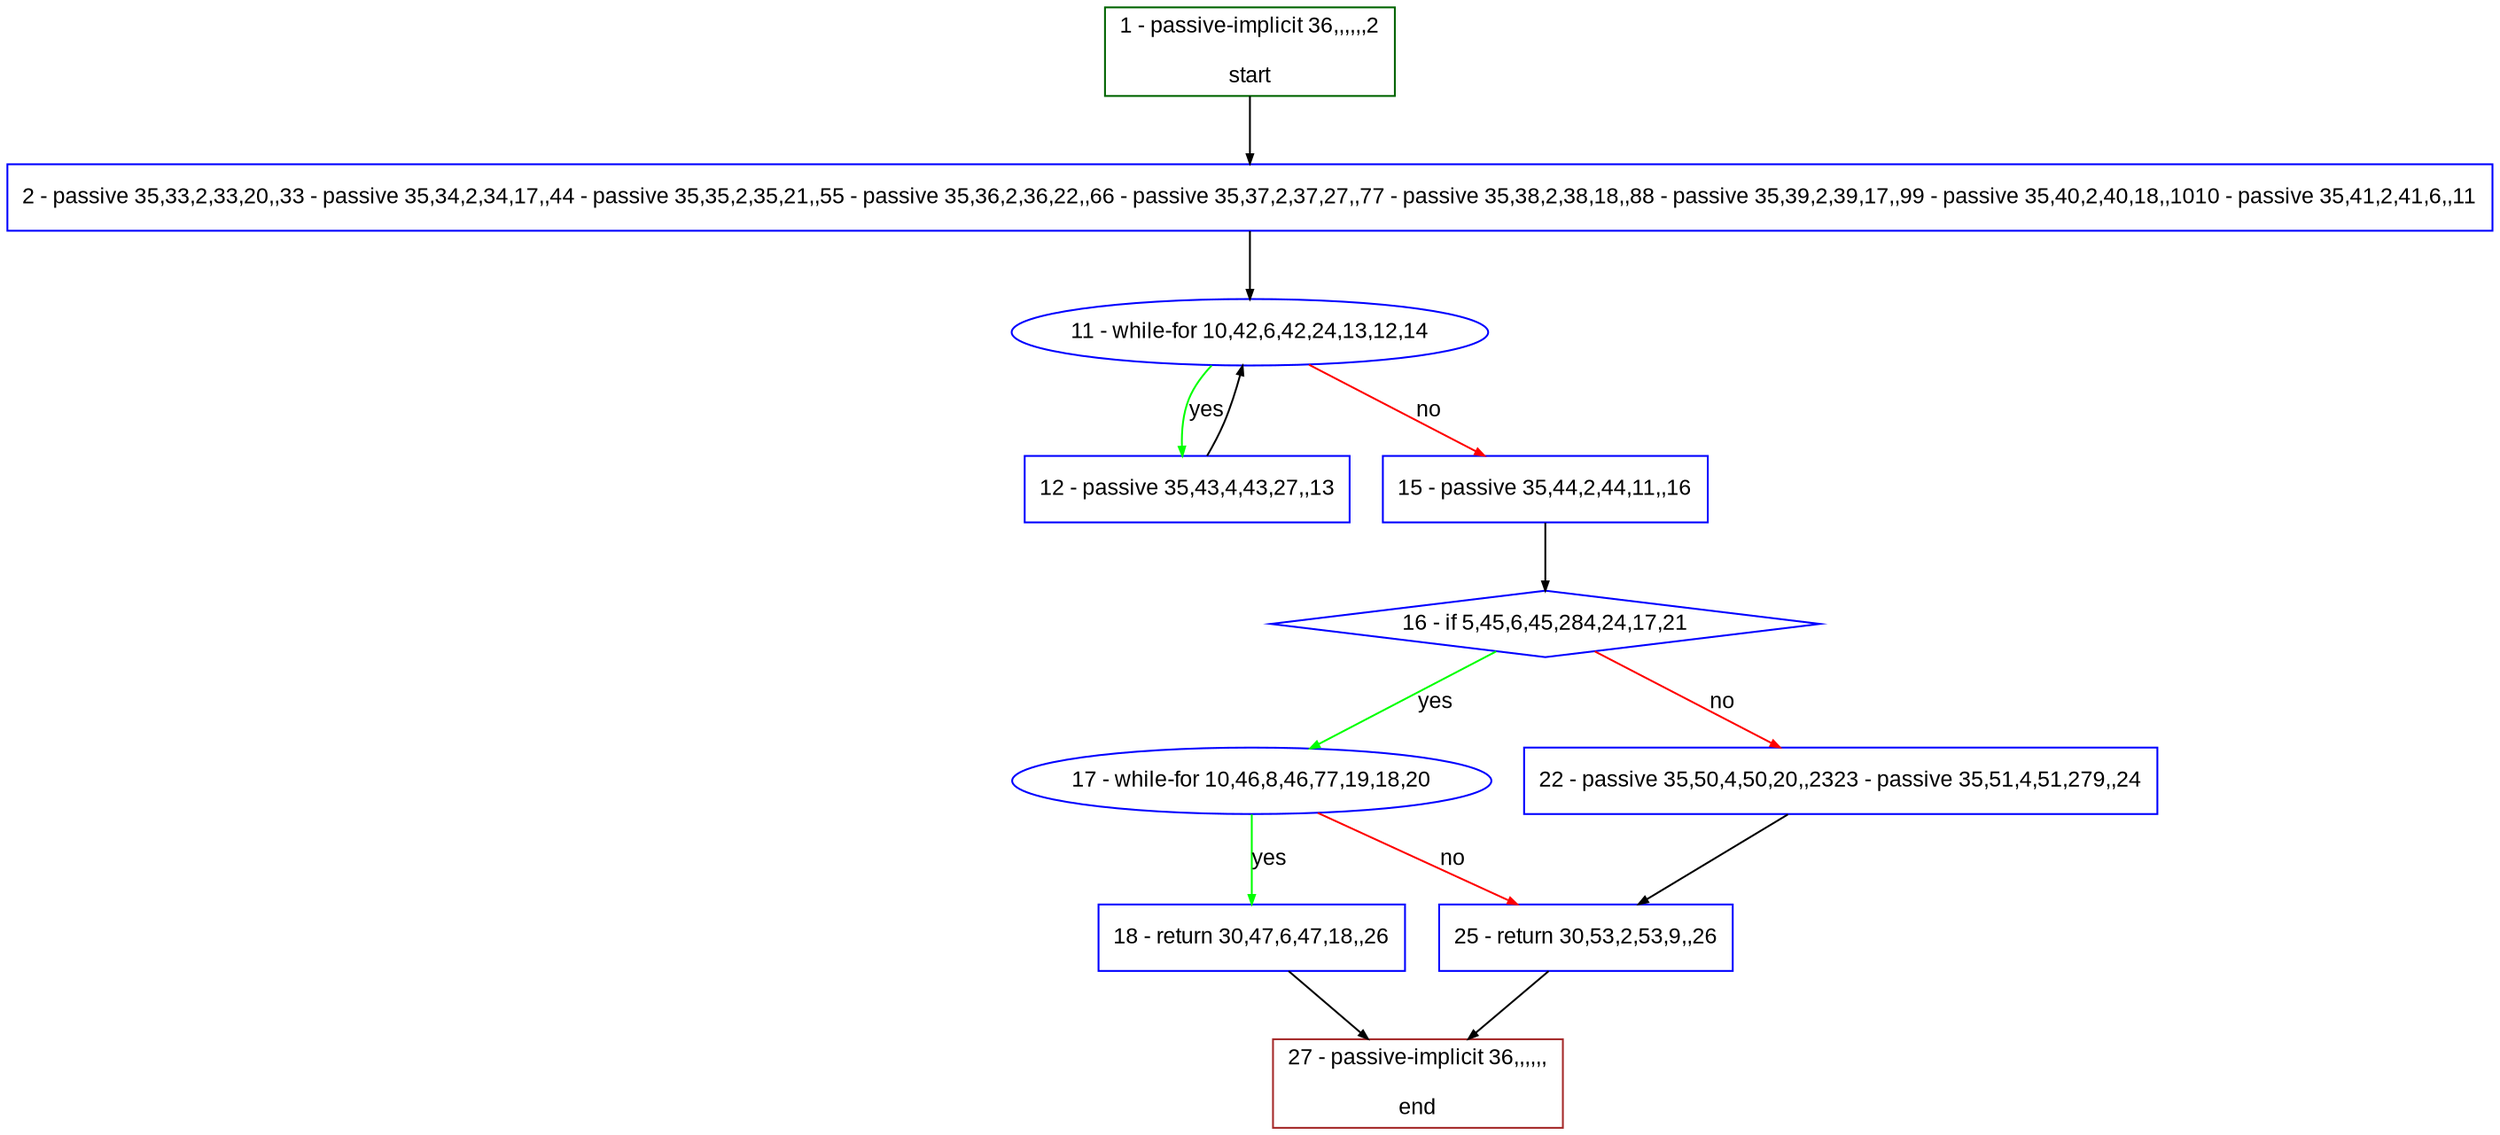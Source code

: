 digraph "" {
  graph [pack="true", label="", fontsize="12", packmode="clust", fontname="Arial", fillcolor="#FFFFCC", bgcolor="white", style="rounded,filled", compound="true"];
  node [node_initialized="no", label="", color="grey", fontsize="12", fillcolor="white", fontname="Arial", style="filled", shape="rectangle", compound="true", fixedsize="false"];
  edge [fontcolor="black", arrowhead="normal", arrowtail="none", arrowsize="0.5", ltail="", label="", color="black", fontsize="12", lhead="", fontname="Arial", dir="forward", compound="true"];
  __N1 [label="2 - passive 35,33,2,33,20,,33 - passive 35,34,2,34,17,,44 - passive 35,35,2,35,21,,55 - passive 35,36,2,36,22,,66 - passive 35,37,2,37,27,,77 - passive 35,38,2,38,18,,88 - passive 35,39,2,39,17,,99 - passive 35,40,2,40,18,,1010 - passive 35,41,2,41,6,,11", color="#0000ff", fillcolor="#ffffff", style="filled", shape="box"];
  __N2 [label="1 - passive-implicit 36,,,,,,2\n\nstart", color="#006400", fillcolor="#ffffff", style="filled", shape="box"];
  __N3 [label="11 - while-for 10,42,6,42,24,13,12,14", color="#0000ff", fillcolor="#ffffff", style="filled", shape="oval"];
  __N4 [label="12 - passive 35,43,4,43,27,,13", color="#0000ff", fillcolor="#ffffff", style="filled", shape="box"];
  __N5 [label="15 - passive 35,44,2,44,11,,16", color="#0000ff", fillcolor="#ffffff", style="filled", shape="box"];
  __N6 [label="16 - if 5,45,6,45,284,24,17,21", color="#0000ff", fillcolor="#ffffff", style="filled", shape="diamond"];
  __N7 [label="17 - while-for 10,46,8,46,77,19,18,20", color="#0000ff", fillcolor="#ffffff", style="filled", shape="oval"];
  __N8 [label="22 - passive 35,50,4,50,20,,2323 - passive 35,51,4,51,279,,24", color="#0000ff", fillcolor="#ffffff", style="filled", shape="box"];
  __N9 [label="18 - return 30,47,6,47,18,,26", color="#0000ff", fillcolor="#ffffff", style="filled", shape="box"];
  __N10 [label="25 - return 30,53,2,53,9,,26", color="#0000ff", fillcolor="#ffffff", style="filled", shape="box"];
  __N11 [label="27 - passive-implicit 36,,,,,,\n\nend", color="#a52a2a", fillcolor="#ffffff", style="filled", shape="box"];
  __N2 -> __N1 [arrowhead="normal", arrowtail="none", color="#000000", label="", dir="forward"];
  __N1 -> __N3 [arrowhead="normal", arrowtail="none", color="#000000", label="", dir="forward"];
  __N3 -> __N4 [arrowhead="normal", arrowtail="none", color="#00ff00", label="yes", dir="forward"];
  __N4 -> __N3 [arrowhead="normal", arrowtail="none", color="#000000", label="", dir="forward"];
  __N3 -> __N5 [arrowhead="normal", arrowtail="none", color="#ff0000", label="no", dir="forward"];
  __N5 -> __N6 [arrowhead="normal", arrowtail="none", color="#000000", label="", dir="forward"];
  __N6 -> __N7 [arrowhead="normal", arrowtail="none", color="#00ff00", label="yes", dir="forward"];
  __N6 -> __N8 [arrowhead="normal", arrowtail="none", color="#ff0000", label="no", dir="forward"];
  __N7 -> __N9 [arrowhead="normal", arrowtail="none", color="#00ff00", label="yes", dir="forward"];
  __N7 -> __N10 [arrowhead="normal", arrowtail="none", color="#ff0000", label="no", dir="forward"];
  __N9 -> __N11 [arrowhead="normal", arrowtail="none", color="#000000", label="", dir="forward"];
  __N8 -> __N10 [arrowhead="normal", arrowtail="none", color="#000000", label="", dir="forward"];
  __N10 -> __N11 [arrowhead="normal", arrowtail="none", color="#000000", label="", dir="forward"];
}
